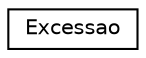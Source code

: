 digraph "Representação gráfica da hiearquia da classe"
{
  edge [fontname="Helvetica",fontsize="10",labelfontname="Helvetica",labelfontsize="10"];
  node [fontname="Helvetica",fontsize="10",shape=record];
  rankdir="LR";
  Node0 [label="Excessao",height=0.2,width=0.4,color="black", fillcolor="white", style="filled",URL="$class_excessao.html",tooltip="Excessão aos métodos existentes. "];
}
